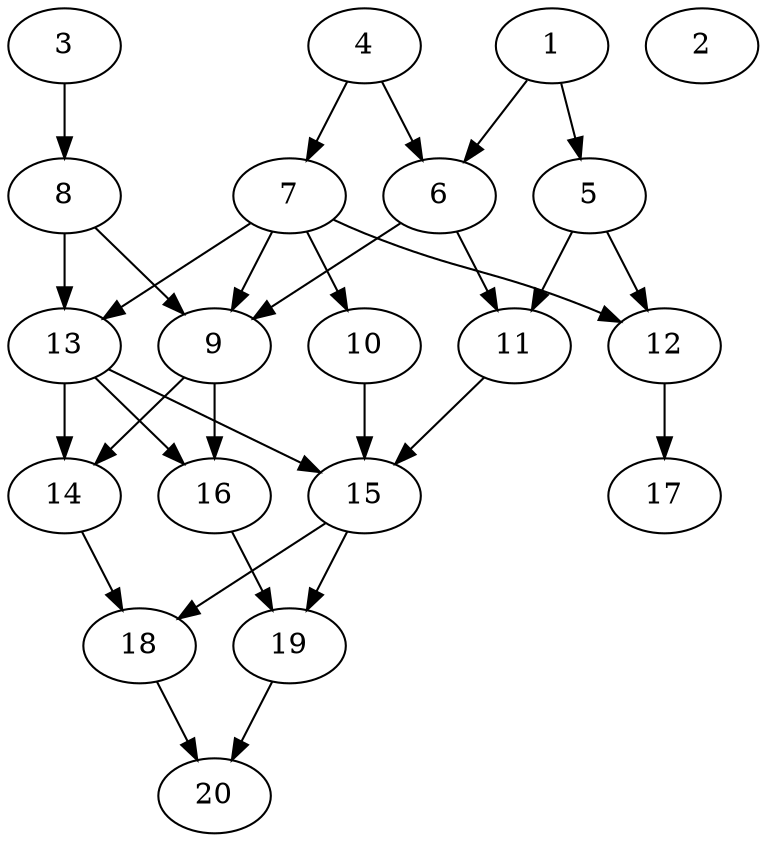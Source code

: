 // DAG automatically generated by daggen at Tue Jul 23 14:22:50 2019
// ./daggen --dot -n 20 --ccr 0.5 --fat 0.5 --regular 0.5 --density 0.6 --mindata 5242880 --maxdata 52428800 
digraph G {
  1 [size="47142912", alpha="0.14", expect_size="23571456"] 
  1 -> 5 [size ="23571456"]
  1 -> 6 [size ="23571456"]
  2 [size="88434688", alpha="0.06", expect_size="44217344"] 
  3 [size="44001280", alpha="0.01", expect_size="22000640"] 
  3 -> 8 [size ="22000640"]
  4 [size="76875776", alpha="0.17", expect_size="38437888"] 
  4 -> 6 [size ="38437888"]
  4 -> 7 [size ="38437888"]
  5 [size="13123584", alpha="0.19", expect_size="6561792"] 
  5 -> 11 [size ="6561792"]
  5 -> 12 [size ="6561792"]
  6 [size="32194560", alpha="0.07", expect_size="16097280"] 
  6 -> 9 [size ="16097280"]
  6 -> 11 [size ="16097280"]
  7 [size="37777408", alpha="0.10", expect_size="18888704"] 
  7 -> 9 [size ="18888704"]
  7 -> 10 [size ="18888704"]
  7 -> 12 [size ="18888704"]
  7 -> 13 [size ="18888704"]
  8 [size="95635456", alpha="0.08", expect_size="47817728"] 
  8 -> 9 [size ="47817728"]
  8 -> 13 [size ="47817728"]
  9 [size="65849344", alpha="0.19", expect_size="32924672"] 
  9 -> 14 [size ="32924672"]
  9 -> 16 [size ="32924672"]
  10 [size="57729024", alpha="0.01", expect_size="28864512"] 
  10 -> 15 [size ="28864512"]
  11 [size="104658944", alpha="0.02", expect_size="52329472"] 
  11 -> 15 [size ="52329472"]
  12 [size="77068288", alpha="0.09", expect_size="38534144"] 
  12 -> 17 [size ="38534144"]
  13 [size="11857920", alpha="0.06", expect_size="5928960"] 
  13 -> 14 [size ="5928960"]
  13 -> 15 [size ="5928960"]
  13 -> 16 [size ="5928960"]
  14 [size="16295936", alpha="0.08", expect_size="8147968"] 
  14 -> 18 [size ="8147968"]
  15 [size="96931840", alpha="0.14", expect_size="48465920"] 
  15 -> 18 [size ="48465920"]
  15 -> 19 [size ="48465920"]
  16 [size="90292224", alpha="0.13", expect_size="45146112"] 
  16 -> 19 [size ="45146112"]
  17 [size="29300736", alpha="0.13", expect_size="14650368"] 
  18 [size="74948608", alpha="0.14", expect_size="37474304"] 
  18 -> 20 [size ="37474304"]
  19 [size="18073600", alpha="0.06", expect_size="9036800"] 
  19 -> 20 [size ="9036800"]
  20 [size="13115392", alpha="0.12", expect_size="6557696"] 
}
